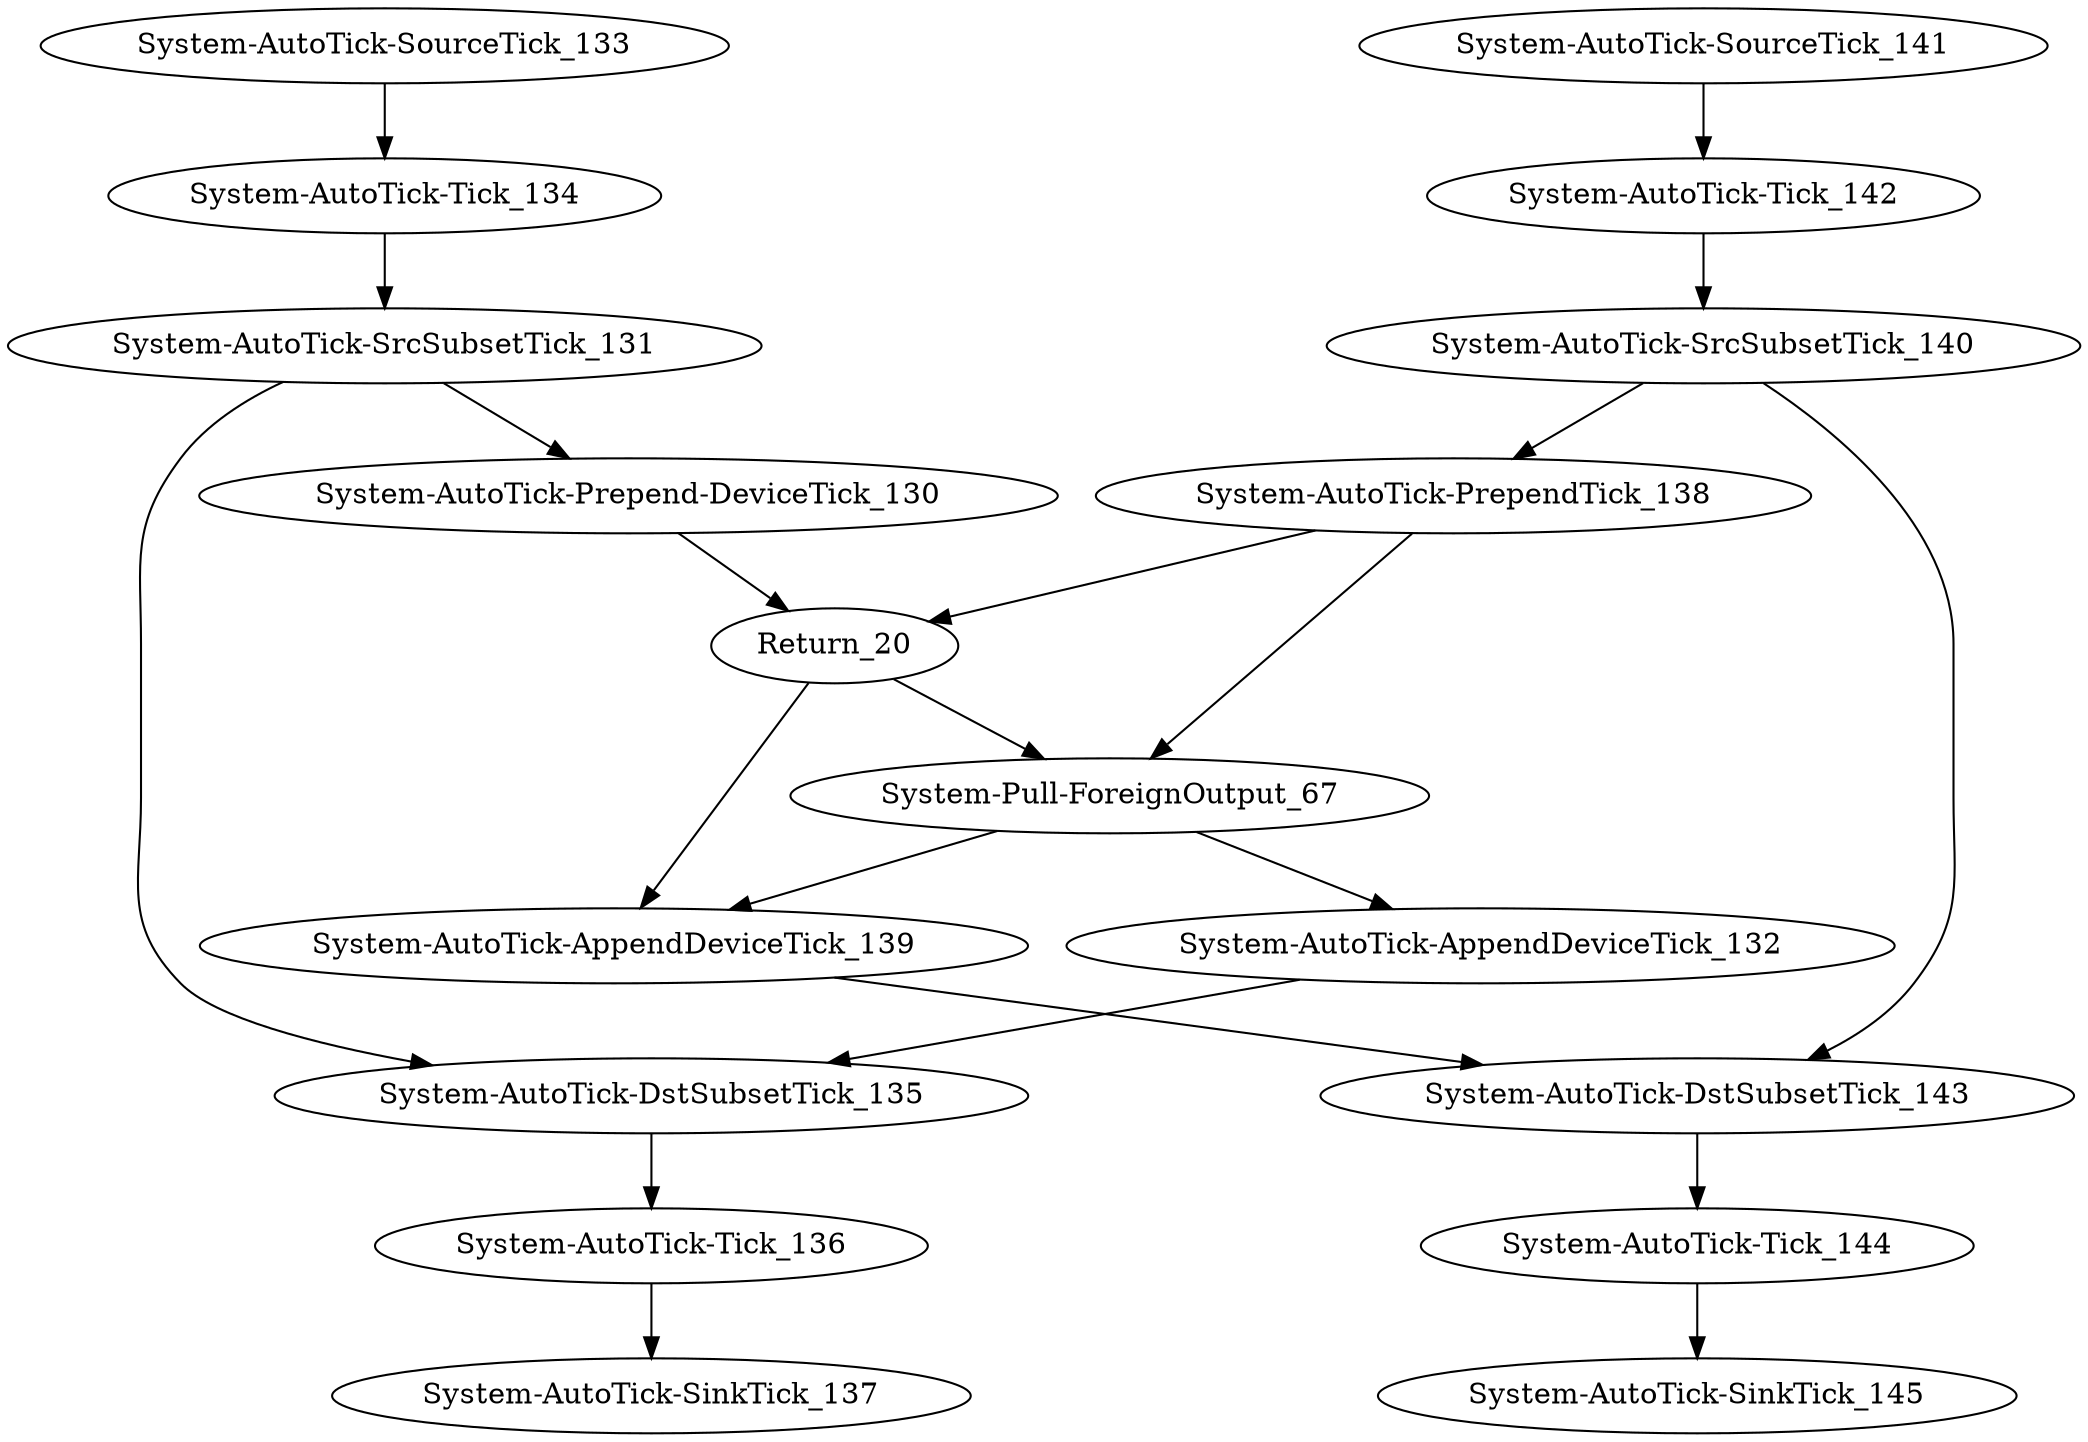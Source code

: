 digraph {
"8702" [label="Return_20"]
"8703" [label="System-Pull-ForeignOutput_67"]
"8704" [label="System-AutoTick-Prepend-DeviceTick_130"]
"8705" [label="System-AutoTick-SrcSubsetTick_131"]
"8706" [label="System-AutoTick-AppendDeviceTick_132"]
"8707" [label="System-AutoTick-SourceTick_133"]
"8708" [label="System-AutoTick-Tick_134"]
"8709" [label="System-AutoTick-DstSubsetTick_135"]
"8710" [label="System-AutoTick-Tick_136"]
"8711" [label="System-AutoTick-SinkTick_137"]
"8712" [label="System-AutoTick-PrependTick_138"]
"8713" [label="System-AutoTick-AppendDeviceTick_139"]
"8714" [label="System-AutoTick-SrcSubsetTick_140"]
"8715" [label="System-AutoTick-SourceTick_141"]
"8716" [label="System-AutoTick-Tick_142"]
"8717" [label="System-AutoTick-DstSubsetTick_143"]
"8718" [label="System-AutoTick-Tick_144"]
"8719" [label="System-AutoTick-SinkTick_145"]
"8704" -> "8702"[label=""];
"8702" -> "8703"[label=""];
"8705" -> "8704"[label=""];
"8708" -> "8705"[label=""];
"8707" -> "8708"[label=""];
"8706" -> "8709"[label=""];
"8705" -> "8709"[label=""];
"8709" -> "8710"[label=""];
"8710" -> "8711"[label=""];
"8714" -> "8712"[label=""];
"8716" -> "8714"[label=""];
"8715" -> "8716"[label=""];
"8713" -> "8717"[label=""];
"8714" -> "8717"[label=""];
"8717" -> "8718"[label=""];
"8718" -> "8719"[label=""];
"8712" -> "8702"[label=""];
"8712" -> "8703"[label=""];
"8703" -> "8706"[label=""];
"8702" -> "8713"[label=""];
"8703" -> "8713"[label=""];
}
